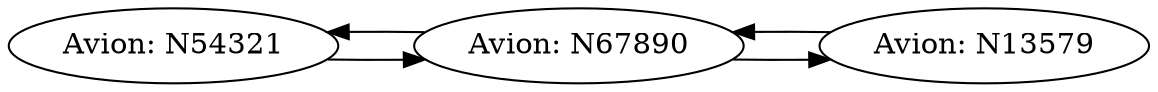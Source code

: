 digraph ListaCircularDoble {
    rankdir=LR;
    "0x2087d5514c0" [label="Avion: N54321"];
    "0x2087d5514c0" -> "0x2087d551650";
    "0x2087d551650" -> "0x2087d5514c0" [constraint=false];
    "0x2087d551650" [label="Avion: N67890"];
    "0x2087d551650" -> "0x2087d713800";
    "0x2087d713800" -> "0x2087d551650" [constraint=false];
    "0x2087d713800" [label="Avion: N13579"];
}
